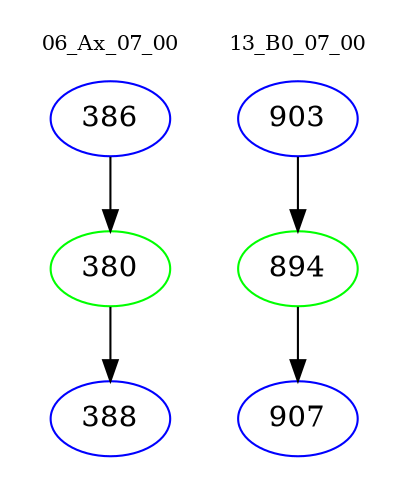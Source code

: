 digraph{
subgraph cluster_0 {
color = white
label = "06_Ax_07_00";
fontsize=10;
T0_386 [label="386", color="blue"]
T0_386 -> T0_380 [color="black"]
T0_380 [label="380", color="green"]
T0_380 -> T0_388 [color="black"]
T0_388 [label="388", color="blue"]
}
subgraph cluster_1 {
color = white
label = "13_B0_07_00";
fontsize=10;
T1_903 [label="903", color="blue"]
T1_903 -> T1_894 [color="black"]
T1_894 [label="894", color="green"]
T1_894 -> T1_907 [color="black"]
T1_907 [label="907", color="blue"]
}
}
